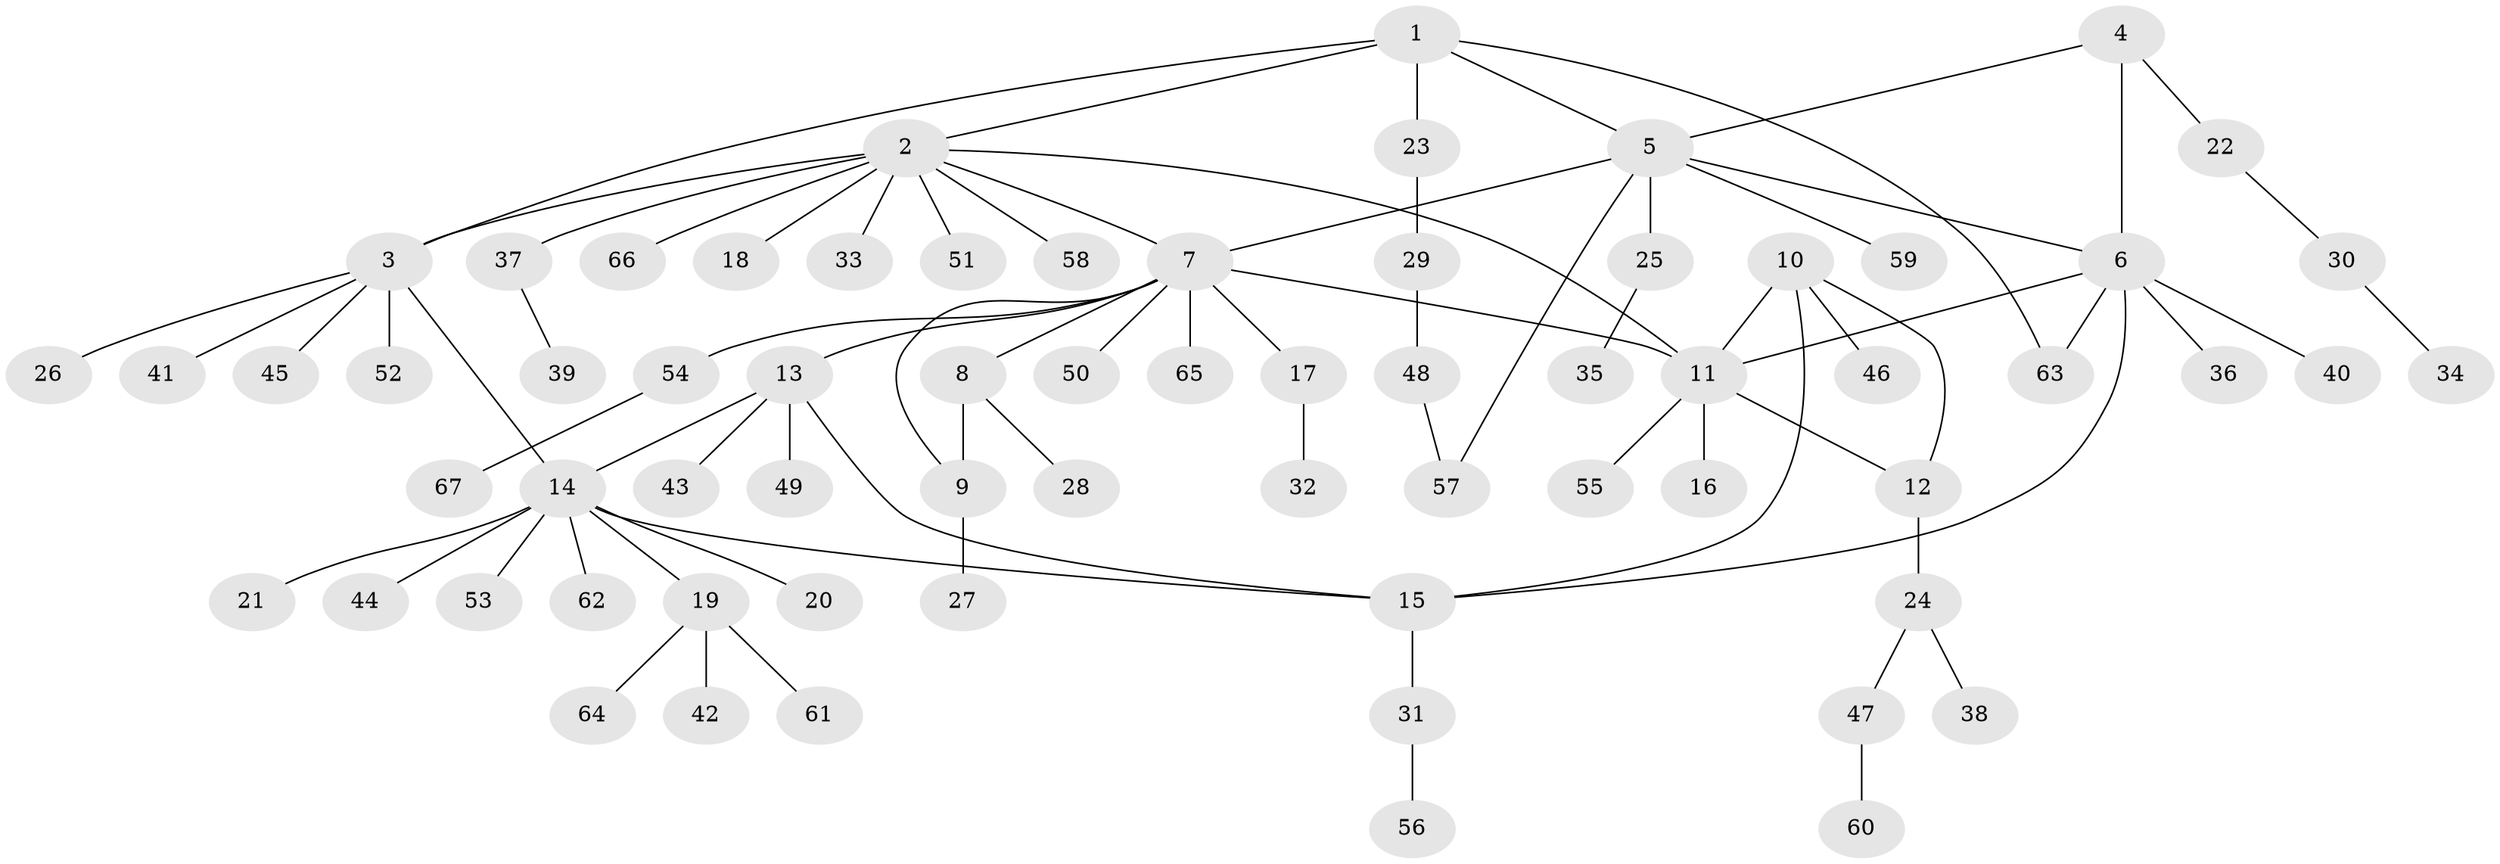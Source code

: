 // Generated by graph-tools (version 1.1) at 2025/55/03/09/25 04:55:30]
// undirected, 67 vertices, 79 edges
graph export_dot {
graph [start="1"]
  node [color=gray90,style=filled];
  1;
  2;
  3;
  4;
  5;
  6;
  7;
  8;
  9;
  10;
  11;
  12;
  13;
  14;
  15;
  16;
  17;
  18;
  19;
  20;
  21;
  22;
  23;
  24;
  25;
  26;
  27;
  28;
  29;
  30;
  31;
  32;
  33;
  34;
  35;
  36;
  37;
  38;
  39;
  40;
  41;
  42;
  43;
  44;
  45;
  46;
  47;
  48;
  49;
  50;
  51;
  52;
  53;
  54;
  55;
  56;
  57;
  58;
  59;
  60;
  61;
  62;
  63;
  64;
  65;
  66;
  67;
  1 -- 2;
  1 -- 3;
  1 -- 5;
  1 -- 23;
  1 -- 63;
  2 -- 3;
  2 -- 7;
  2 -- 11;
  2 -- 18;
  2 -- 33;
  2 -- 37;
  2 -- 51;
  2 -- 58;
  2 -- 66;
  3 -- 14;
  3 -- 26;
  3 -- 41;
  3 -- 45;
  3 -- 52;
  4 -- 5;
  4 -- 6;
  4 -- 22;
  5 -- 6;
  5 -- 7;
  5 -- 25;
  5 -- 57;
  5 -- 59;
  6 -- 11;
  6 -- 15;
  6 -- 36;
  6 -- 40;
  6 -- 63;
  7 -- 8;
  7 -- 9;
  7 -- 11;
  7 -- 13;
  7 -- 17;
  7 -- 50;
  7 -- 54;
  7 -- 65;
  8 -- 9;
  8 -- 28;
  9 -- 27;
  10 -- 11;
  10 -- 12;
  10 -- 15;
  10 -- 46;
  11 -- 12;
  11 -- 16;
  11 -- 55;
  12 -- 24;
  13 -- 14;
  13 -- 15;
  13 -- 43;
  13 -- 49;
  14 -- 15;
  14 -- 19;
  14 -- 20;
  14 -- 21;
  14 -- 44;
  14 -- 53;
  14 -- 62;
  15 -- 31;
  17 -- 32;
  19 -- 42;
  19 -- 61;
  19 -- 64;
  22 -- 30;
  23 -- 29;
  24 -- 38;
  24 -- 47;
  25 -- 35;
  29 -- 48;
  30 -- 34;
  31 -- 56;
  37 -- 39;
  47 -- 60;
  48 -- 57;
  54 -- 67;
}
